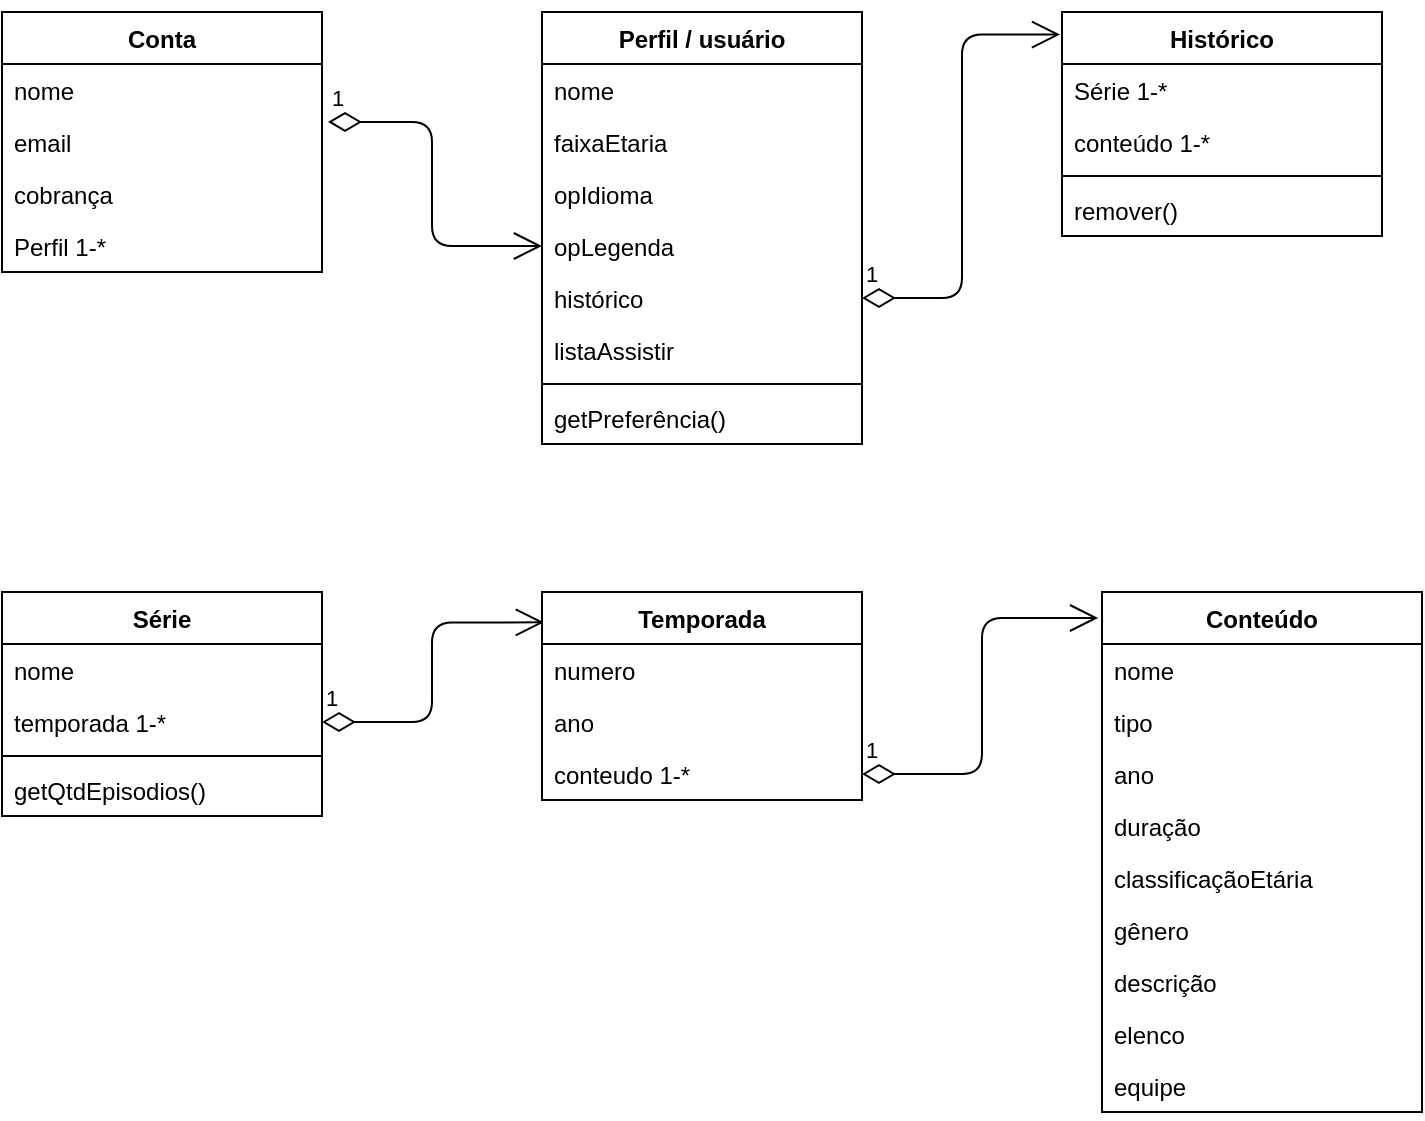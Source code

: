 <mxfile version="13.6.5" type="device"><diagram id="cV8jHYmxJ31-w-gZhy9F" name="Page-1"><mxGraphModel dx="1422" dy="791" grid="1" gridSize="10" guides="1" tooltips="1" connect="1" arrows="1" fold="1" page="1" pageScale="1" pageWidth="827" pageHeight="1169" math="0" shadow="0"><root><mxCell id="0"/><mxCell id="1" parent="0"/><mxCell id="ijl_J6xl-aZ63eNcs5pN-81" value="1" style="endArrow=open;html=1;endSize=12;startArrow=diamondThin;startSize=14;startFill=0;edgeStyle=orthogonalEdgeStyle;align=left;verticalAlign=bottom;entryX=0;entryY=0.5;entryDx=0;entryDy=0;exitX=1.019;exitY=0.115;exitDx=0;exitDy=0;exitPerimeter=0;" edge="1" parent="1" source="ijl_J6xl-aZ63eNcs5pN-19" target="ijl_J6xl-aZ63eNcs5pN-14"><mxGeometry x="-1" y="3" relative="1" as="geometry"><mxPoint x="290" y="400" as="sourcePoint"/><mxPoint x="450" y="400" as="targetPoint"/></mxGeometry></mxCell><mxCell id="ijl_J6xl-aZ63eNcs5pN-83" value="1" style="endArrow=open;html=1;endSize=12;startArrow=diamondThin;startSize=14;startFill=0;edgeStyle=orthogonalEdgeStyle;align=left;verticalAlign=bottom;entryX=0.006;entryY=0.146;entryDx=0;entryDy=0;exitX=1;exitY=0.5;exitDx=0;exitDy=0;entryPerimeter=0;" edge="1" parent="1" source="ijl_J6xl-aZ63eNcs5pN-45" target="ijl_J6xl-aZ63eNcs5pN-27"><mxGeometry x="-1" y="3" relative="1" as="geometry"><mxPoint x="120.0" y="517.99" as="sourcePoint"/><mxPoint x="266.96" y="580" as="targetPoint"/></mxGeometry></mxCell><mxCell id="ijl_J6xl-aZ63eNcs5pN-8" value="Conta" style="swimlane;fontStyle=1;align=center;verticalAlign=top;childLayout=stackLayout;horizontal=1;startSize=26;horizontalStack=0;resizeParent=1;resizeParentMax=0;resizeLast=0;collapsible=1;marginBottom=0;" vertex="1" parent="1"><mxGeometry x="40" y="40" width="160" height="130" as="geometry"/></mxCell><mxCell id="ijl_J6xl-aZ63eNcs5pN-16" value="nome" style="text;strokeColor=none;fillColor=none;align=left;verticalAlign=top;spacingLeft=4;spacingRight=4;overflow=hidden;rotatable=0;points=[[0,0.5],[1,0.5]];portConstraint=eastwest;" vertex="1" parent="ijl_J6xl-aZ63eNcs5pN-8"><mxGeometry y="26" width="160" height="26" as="geometry"/></mxCell><mxCell id="ijl_J6xl-aZ63eNcs5pN-19" value="email" style="text;strokeColor=none;fillColor=none;align=left;verticalAlign=top;spacingLeft=4;spacingRight=4;overflow=hidden;rotatable=0;points=[[0,0.5],[1,0.5]];portConstraint=eastwest;" vertex="1" parent="ijl_J6xl-aZ63eNcs5pN-8"><mxGeometry y="52" width="160" height="26" as="geometry"/></mxCell><mxCell id="ijl_J6xl-aZ63eNcs5pN-20" value="cobrança" style="text;strokeColor=none;fillColor=none;align=left;verticalAlign=top;spacingLeft=4;spacingRight=4;overflow=hidden;rotatable=0;points=[[0,0.5],[1,0.5]];portConstraint=eastwest;" vertex="1" parent="ijl_J6xl-aZ63eNcs5pN-8"><mxGeometry y="78" width="160" height="26" as="geometry"/></mxCell><mxCell id="ijl_J6xl-aZ63eNcs5pN-9" value="Perfil 1-*" style="text;strokeColor=none;fillColor=none;align=left;verticalAlign=top;spacingLeft=4;spacingRight=4;overflow=hidden;rotatable=0;points=[[0,0.5],[1,0.5]];portConstraint=eastwest;" vertex="1" parent="ijl_J6xl-aZ63eNcs5pN-8"><mxGeometry y="104" width="160" height="26" as="geometry"/></mxCell><mxCell id="ijl_J6xl-aZ63eNcs5pN-84" value="1" style="endArrow=open;html=1;endSize=12;startArrow=diamondThin;startSize=14;startFill=0;edgeStyle=orthogonalEdgeStyle;align=left;verticalAlign=bottom;entryX=-0.012;entryY=0.05;entryDx=0;entryDy=0;exitX=1;exitY=0.5;exitDx=0;exitDy=0;entryPerimeter=0;" edge="1" parent="1" source="ijl_J6xl-aZ63eNcs5pN-28" target="ijl_J6xl-aZ63eNcs5pN-22"><mxGeometry x="-1" y="3" relative="1" as="geometry"><mxPoint x="260" y="606.02" as="sourcePoint"/><mxPoint x="410.96" y="560" as="targetPoint"/></mxGeometry></mxCell><mxCell id="ijl_J6xl-aZ63eNcs5pN-10" value="Perfil / usuário" style="swimlane;fontStyle=1;align=center;verticalAlign=top;childLayout=stackLayout;horizontal=1;startSize=26;horizontalStack=0;resizeParent=1;resizeParentMax=0;resizeLast=0;collapsible=1;marginBottom=0;" vertex="1" parent="1"><mxGeometry x="310" y="40" width="160" height="216" as="geometry"/></mxCell><mxCell id="ijl_J6xl-aZ63eNcs5pN-11" value="nome" style="text;strokeColor=none;fillColor=none;align=left;verticalAlign=top;spacingLeft=4;spacingRight=4;overflow=hidden;rotatable=0;points=[[0,0.5],[1,0.5]];portConstraint=eastwest;" vertex="1" parent="ijl_J6xl-aZ63eNcs5pN-10"><mxGeometry y="26" width="160" height="26" as="geometry"/></mxCell><mxCell id="ijl_J6xl-aZ63eNcs5pN-17" value="faixaEtaria" style="text;strokeColor=none;fillColor=none;align=left;verticalAlign=top;spacingLeft=4;spacingRight=4;overflow=hidden;rotatable=0;points=[[0,0.5],[1,0.5]];portConstraint=eastwest;" vertex="1" parent="ijl_J6xl-aZ63eNcs5pN-10"><mxGeometry y="52" width="160" height="26" as="geometry"/></mxCell><mxCell id="ijl_J6xl-aZ63eNcs5pN-12" value="opIdioma" style="text;strokeColor=none;fillColor=none;align=left;verticalAlign=top;spacingLeft=4;spacingRight=4;overflow=hidden;rotatable=0;points=[[0,0.5],[1,0.5]];portConstraint=eastwest;" vertex="1" parent="ijl_J6xl-aZ63eNcs5pN-10"><mxGeometry y="78" width="160" height="26" as="geometry"/></mxCell><mxCell id="ijl_J6xl-aZ63eNcs5pN-14" value="opLegenda" style="text;strokeColor=none;fillColor=none;align=left;verticalAlign=top;spacingLeft=4;spacingRight=4;overflow=hidden;rotatable=0;points=[[0,0.5],[1,0.5]];portConstraint=eastwest;" vertex="1" parent="ijl_J6xl-aZ63eNcs5pN-10"><mxGeometry y="104" width="160" height="26" as="geometry"/></mxCell><mxCell id="ijl_J6xl-aZ63eNcs5pN-15" value="histórico" style="text;strokeColor=none;fillColor=none;align=left;verticalAlign=top;spacingLeft=4;spacingRight=4;overflow=hidden;rotatable=0;points=[[0,0.5],[1,0.5]];portConstraint=eastwest;" vertex="1" parent="ijl_J6xl-aZ63eNcs5pN-10"><mxGeometry y="130" width="160" height="26" as="geometry"/></mxCell><mxCell id="ijl_J6xl-aZ63eNcs5pN-95" value="listaAssistir" style="text;strokeColor=none;fillColor=none;align=left;verticalAlign=top;spacingLeft=4;spacingRight=4;overflow=hidden;rotatable=0;points=[[0,0.5],[1,0.5]];portConstraint=eastwest;" vertex="1" parent="ijl_J6xl-aZ63eNcs5pN-10"><mxGeometry y="156" width="160" height="26" as="geometry"/></mxCell><mxCell id="ijl_J6xl-aZ63eNcs5pN-94" value="" style="line;strokeWidth=1;fillColor=none;align=left;verticalAlign=middle;spacingTop=-1;spacingLeft=3;spacingRight=3;rotatable=0;labelPosition=right;points=[];portConstraint=eastwest;" vertex="1" parent="ijl_J6xl-aZ63eNcs5pN-10"><mxGeometry y="182" width="160" height="8" as="geometry"/></mxCell><mxCell id="ijl_J6xl-aZ63eNcs5pN-37" value="getPreferência()" style="text;strokeColor=none;fillColor=none;align=left;verticalAlign=top;spacingLeft=4;spacingRight=4;overflow=hidden;rotatable=0;points=[[0,0.5],[1,0.5]];portConstraint=eastwest;" vertex="1" parent="ijl_J6xl-aZ63eNcs5pN-10"><mxGeometry y="190" width="160" height="26" as="geometry"/></mxCell><mxCell id="ijl_J6xl-aZ63eNcs5pN-85" value="Histórico" style="swimlane;fontStyle=1;align=center;verticalAlign=top;childLayout=stackLayout;horizontal=1;startSize=26;horizontalStack=0;resizeParent=1;resizeParentMax=0;resizeLast=0;collapsible=1;marginBottom=0;" vertex="1" parent="1"><mxGeometry x="570" y="40" width="160" height="112" as="geometry"/></mxCell><mxCell id="ijl_J6xl-aZ63eNcs5pN-86" value="Série 1-*" style="text;strokeColor=none;fillColor=none;align=left;verticalAlign=top;spacingLeft=4;spacingRight=4;overflow=hidden;rotatable=0;points=[[0,0.5],[1,0.5]];portConstraint=eastwest;" vertex="1" parent="ijl_J6xl-aZ63eNcs5pN-85"><mxGeometry y="26" width="160" height="26" as="geometry"/></mxCell><mxCell id="ijl_J6xl-aZ63eNcs5pN-87" value="conteúdo 1-*" style="text;strokeColor=none;fillColor=none;align=left;verticalAlign=top;spacingLeft=4;spacingRight=4;overflow=hidden;rotatable=0;points=[[0,0.5],[1,0.5]];portConstraint=eastwest;" vertex="1" parent="ijl_J6xl-aZ63eNcs5pN-85"><mxGeometry y="52" width="160" height="26" as="geometry"/></mxCell><mxCell id="ijl_J6xl-aZ63eNcs5pN-88" value="" style="line;strokeWidth=1;fillColor=none;align=left;verticalAlign=middle;spacingTop=-1;spacingLeft=3;spacingRight=3;rotatable=0;labelPosition=right;points=[];portConstraint=eastwest;" vertex="1" parent="ijl_J6xl-aZ63eNcs5pN-85"><mxGeometry y="78" width="160" height="8" as="geometry"/></mxCell><mxCell id="ijl_J6xl-aZ63eNcs5pN-91" value="remover()" style="text;strokeColor=none;fillColor=none;align=left;verticalAlign=top;spacingLeft=4;spacingRight=4;overflow=hidden;rotatable=0;points=[[0,0.5],[1,0.5]];portConstraint=eastwest;" vertex="1" parent="ijl_J6xl-aZ63eNcs5pN-85"><mxGeometry y="86" width="160" height="26" as="geometry"/></mxCell><mxCell id="ijl_J6xl-aZ63eNcs5pN-92" value="1" style="endArrow=open;html=1;endSize=12;startArrow=diamondThin;startSize=14;startFill=0;edgeStyle=orthogonalEdgeStyle;align=left;verticalAlign=bottom;entryX=-0.006;entryY=0.101;entryDx=0;entryDy=0;exitX=1;exitY=0.5;exitDx=0;exitDy=0;entryPerimeter=0;" edge="1" parent="1" source="ijl_J6xl-aZ63eNcs5pN-15" target="ijl_J6xl-aZ63eNcs5pN-85"><mxGeometry x="-1" y="3" relative="1" as="geometry"><mxPoint x="414" y="460" as="sourcePoint"/><mxPoint x="520.96" y="522.01" as="targetPoint"/></mxGeometry></mxCell><mxCell id="ijl_J6xl-aZ63eNcs5pN-41" value="Série" style="swimlane;fontStyle=1;align=center;verticalAlign=top;childLayout=stackLayout;horizontal=1;startSize=26;horizontalStack=0;resizeParent=1;resizeParentMax=0;resizeLast=0;collapsible=1;marginBottom=0;" vertex="1" parent="1"><mxGeometry x="40" y="330" width="160" height="112" as="geometry"/></mxCell><mxCell id="ijl_J6xl-aZ63eNcs5pN-42" value="nome" style="text;strokeColor=none;fillColor=none;align=left;verticalAlign=top;spacingLeft=4;spacingRight=4;overflow=hidden;rotatable=0;points=[[0,0.5],[1,0.5]];portConstraint=eastwest;" vertex="1" parent="ijl_J6xl-aZ63eNcs5pN-41"><mxGeometry y="26" width="160" height="26" as="geometry"/></mxCell><mxCell id="ijl_J6xl-aZ63eNcs5pN-45" value="temporada 1-*" style="text;strokeColor=none;fillColor=none;align=left;verticalAlign=top;spacingLeft=4;spacingRight=4;overflow=hidden;rotatable=0;points=[[0,0.5],[1,0.5]];portConstraint=eastwest;" vertex="1" parent="ijl_J6xl-aZ63eNcs5pN-41"><mxGeometry y="52" width="160" height="26" as="geometry"/></mxCell><mxCell id="ijl_J6xl-aZ63eNcs5pN-43" value="" style="line;strokeWidth=1;fillColor=none;align=left;verticalAlign=middle;spacingTop=-1;spacingLeft=3;spacingRight=3;rotatable=0;labelPosition=right;points=[];portConstraint=eastwest;" vertex="1" parent="ijl_J6xl-aZ63eNcs5pN-41"><mxGeometry y="78" width="160" height="8" as="geometry"/></mxCell><mxCell id="ijl_J6xl-aZ63eNcs5pN-44" value="getQtdEpisodios()" style="text;strokeColor=none;fillColor=none;align=left;verticalAlign=top;spacingLeft=4;spacingRight=4;overflow=hidden;rotatable=0;points=[[0,0.5],[1,0.5]];portConstraint=eastwest;" vertex="1" parent="ijl_J6xl-aZ63eNcs5pN-41"><mxGeometry y="86" width="160" height="26" as="geometry"/></mxCell><mxCell id="ijl_J6xl-aZ63eNcs5pN-27" value="Temporada" style="swimlane;fontStyle=1;align=center;verticalAlign=top;childLayout=stackLayout;horizontal=1;startSize=26;horizontalStack=0;resizeParent=1;resizeParentMax=0;resizeLast=0;collapsible=1;marginBottom=0;" vertex="1" parent="1"><mxGeometry x="310" y="330" width="160" height="104" as="geometry"/></mxCell><mxCell id="ijl_J6xl-aZ63eNcs5pN-30" value="numero" style="text;strokeColor=none;fillColor=none;align=left;verticalAlign=top;spacingLeft=4;spacingRight=4;overflow=hidden;rotatable=0;points=[[0,0.5],[1,0.5]];portConstraint=eastwest;" vertex="1" parent="ijl_J6xl-aZ63eNcs5pN-27"><mxGeometry y="26" width="160" height="26" as="geometry"/></mxCell><mxCell id="ijl_J6xl-aZ63eNcs5pN-31" value="ano" style="text;strokeColor=none;fillColor=none;align=left;verticalAlign=top;spacingLeft=4;spacingRight=4;overflow=hidden;rotatable=0;points=[[0,0.5],[1,0.5]];portConstraint=eastwest;" vertex="1" parent="ijl_J6xl-aZ63eNcs5pN-27"><mxGeometry y="52" width="160" height="26" as="geometry"/></mxCell><mxCell id="ijl_J6xl-aZ63eNcs5pN-28" value="conteudo 1-*" style="text;strokeColor=none;fillColor=none;align=left;verticalAlign=top;spacingLeft=4;spacingRight=4;overflow=hidden;rotatable=0;points=[[0,0.5],[1,0.5]];portConstraint=eastwest;" vertex="1" parent="ijl_J6xl-aZ63eNcs5pN-27"><mxGeometry y="78" width="160" height="26" as="geometry"/></mxCell><mxCell id="ijl_J6xl-aZ63eNcs5pN-22" value="Conteúdo" style="swimlane;fontStyle=1;align=center;verticalAlign=top;childLayout=stackLayout;horizontal=1;startSize=26;horizontalStack=0;resizeParent=1;resizeParentMax=0;resizeLast=0;collapsible=1;marginBottom=0;" vertex="1" parent="1"><mxGeometry x="590" y="330" width="160" height="260" as="geometry"/></mxCell><mxCell id="ijl_J6xl-aZ63eNcs5pN-23" value="nome" style="text;strokeColor=none;fillColor=none;align=left;verticalAlign=top;spacingLeft=4;spacingRight=4;overflow=hidden;rotatable=0;points=[[0,0.5],[1,0.5]];portConstraint=eastwest;" vertex="1" parent="ijl_J6xl-aZ63eNcs5pN-22"><mxGeometry y="26" width="160" height="26" as="geometry"/></mxCell><mxCell id="ijl_J6xl-aZ63eNcs5pN-24" value="tipo" style="text;strokeColor=none;fillColor=none;align=left;verticalAlign=top;spacingLeft=4;spacingRight=4;overflow=hidden;rotatable=0;points=[[0,0.5],[1,0.5]];portConstraint=eastwest;" vertex="1" parent="ijl_J6xl-aZ63eNcs5pN-22"><mxGeometry y="52" width="160" height="26" as="geometry"/></mxCell><mxCell id="ijl_J6xl-aZ63eNcs5pN-36" value="ano" style="text;strokeColor=none;fillColor=none;align=left;verticalAlign=top;spacingLeft=4;spacingRight=4;overflow=hidden;rotatable=0;points=[[0,0.5],[1,0.5]];portConstraint=eastwest;" vertex="1" parent="ijl_J6xl-aZ63eNcs5pN-22"><mxGeometry y="78" width="160" height="26" as="geometry"/></mxCell><mxCell id="ijl_J6xl-aZ63eNcs5pN-25" value="duração&#xA;" style="text;strokeColor=none;fillColor=none;align=left;verticalAlign=top;spacingLeft=4;spacingRight=4;overflow=hidden;rotatable=0;points=[[0,0.5],[1,0.5]];portConstraint=eastwest;" vertex="1" parent="ijl_J6xl-aZ63eNcs5pN-22"><mxGeometry y="104" width="160" height="26" as="geometry"/></mxCell><mxCell id="ijl_J6xl-aZ63eNcs5pN-35" value="classificaçãoEtária" style="text;strokeColor=none;fillColor=none;align=left;verticalAlign=top;spacingLeft=4;spacingRight=4;overflow=hidden;rotatable=0;points=[[0,0.5],[1,0.5]];portConstraint=eastwest;" vertex="1" parent="ijl_J6xl-aZ63eNcs5pN-22"><mxGeometry y="130" width="160" height="26" as="geometry"/></mxCell><mxCell id="ijl_J6xl-aZ63eNcs5pN-26" value="gênero" style="text;strokeColor=none;fillColor=none;align=left;verticalAlign=top;spacingLeft=4;spacingRight=4;overflow=hidden;rotatable=0;points=[[0,0.5],[1,0.5]];portConstraint=eastwest;" vertex="1" parent="ijl_J6xl-aZ63eNcs5pN-22"><mxGeometry y="156" width="160" height="26" as="geometry"/></mxCell><mxCell id="ijl_J6xl-aZ63eNcs5pN-34" value="descrição" style="text;strokeColor=none;fillColor=none;align=left;verticalAlign=top;spacingLeft=4;spacingRight=4;overflow=hidden;rotatable=0;points=[[0,0.5],[1,0.5]];portConstraint=eastwest;" vertex="1" parent="ijl_J6xl-aZ63eNcs5pN-22"><mxGeometry y="182" width="160" height="26" as="geometry"/></mxCell><mxCell id="ijl_J6xl-aZ63eNcs5pN-32" value="elenco" style="text;strokeColor=none;fillColor=none;align=left;verticalAlign=top;spacingLeft=4;spacingRight=4;overflow=hidden;rotatable=0;points=[[0,0.5],[1,0.5]];portConstraint=eastwest;" vertex="1" parent="ijl_J6xl-aZ63eNcs5pN-22"><mxGeometry y="208" width="160" height="26" as="geometry"/></mxCell><mxCell id="ijl_J6xl-aZ63eNcs5pN-33" value="equipe" style="text;strokeColor=none;fillColor=none;align=left;verticalAlign=top;spacingLeft=4;spacingRight=4;overflow=hidden;rotatable=0;points=[[0,0.5],[1,0.5]];portConstraint=eastwest;" vertex="1" parent="ijl_J6xl-aZ63eNcs5pN-22"><mxGeometry y="234" width="160" height="26" as="geometry"/></mxCell></root></mxGraphModel></diagram></mxfile>
